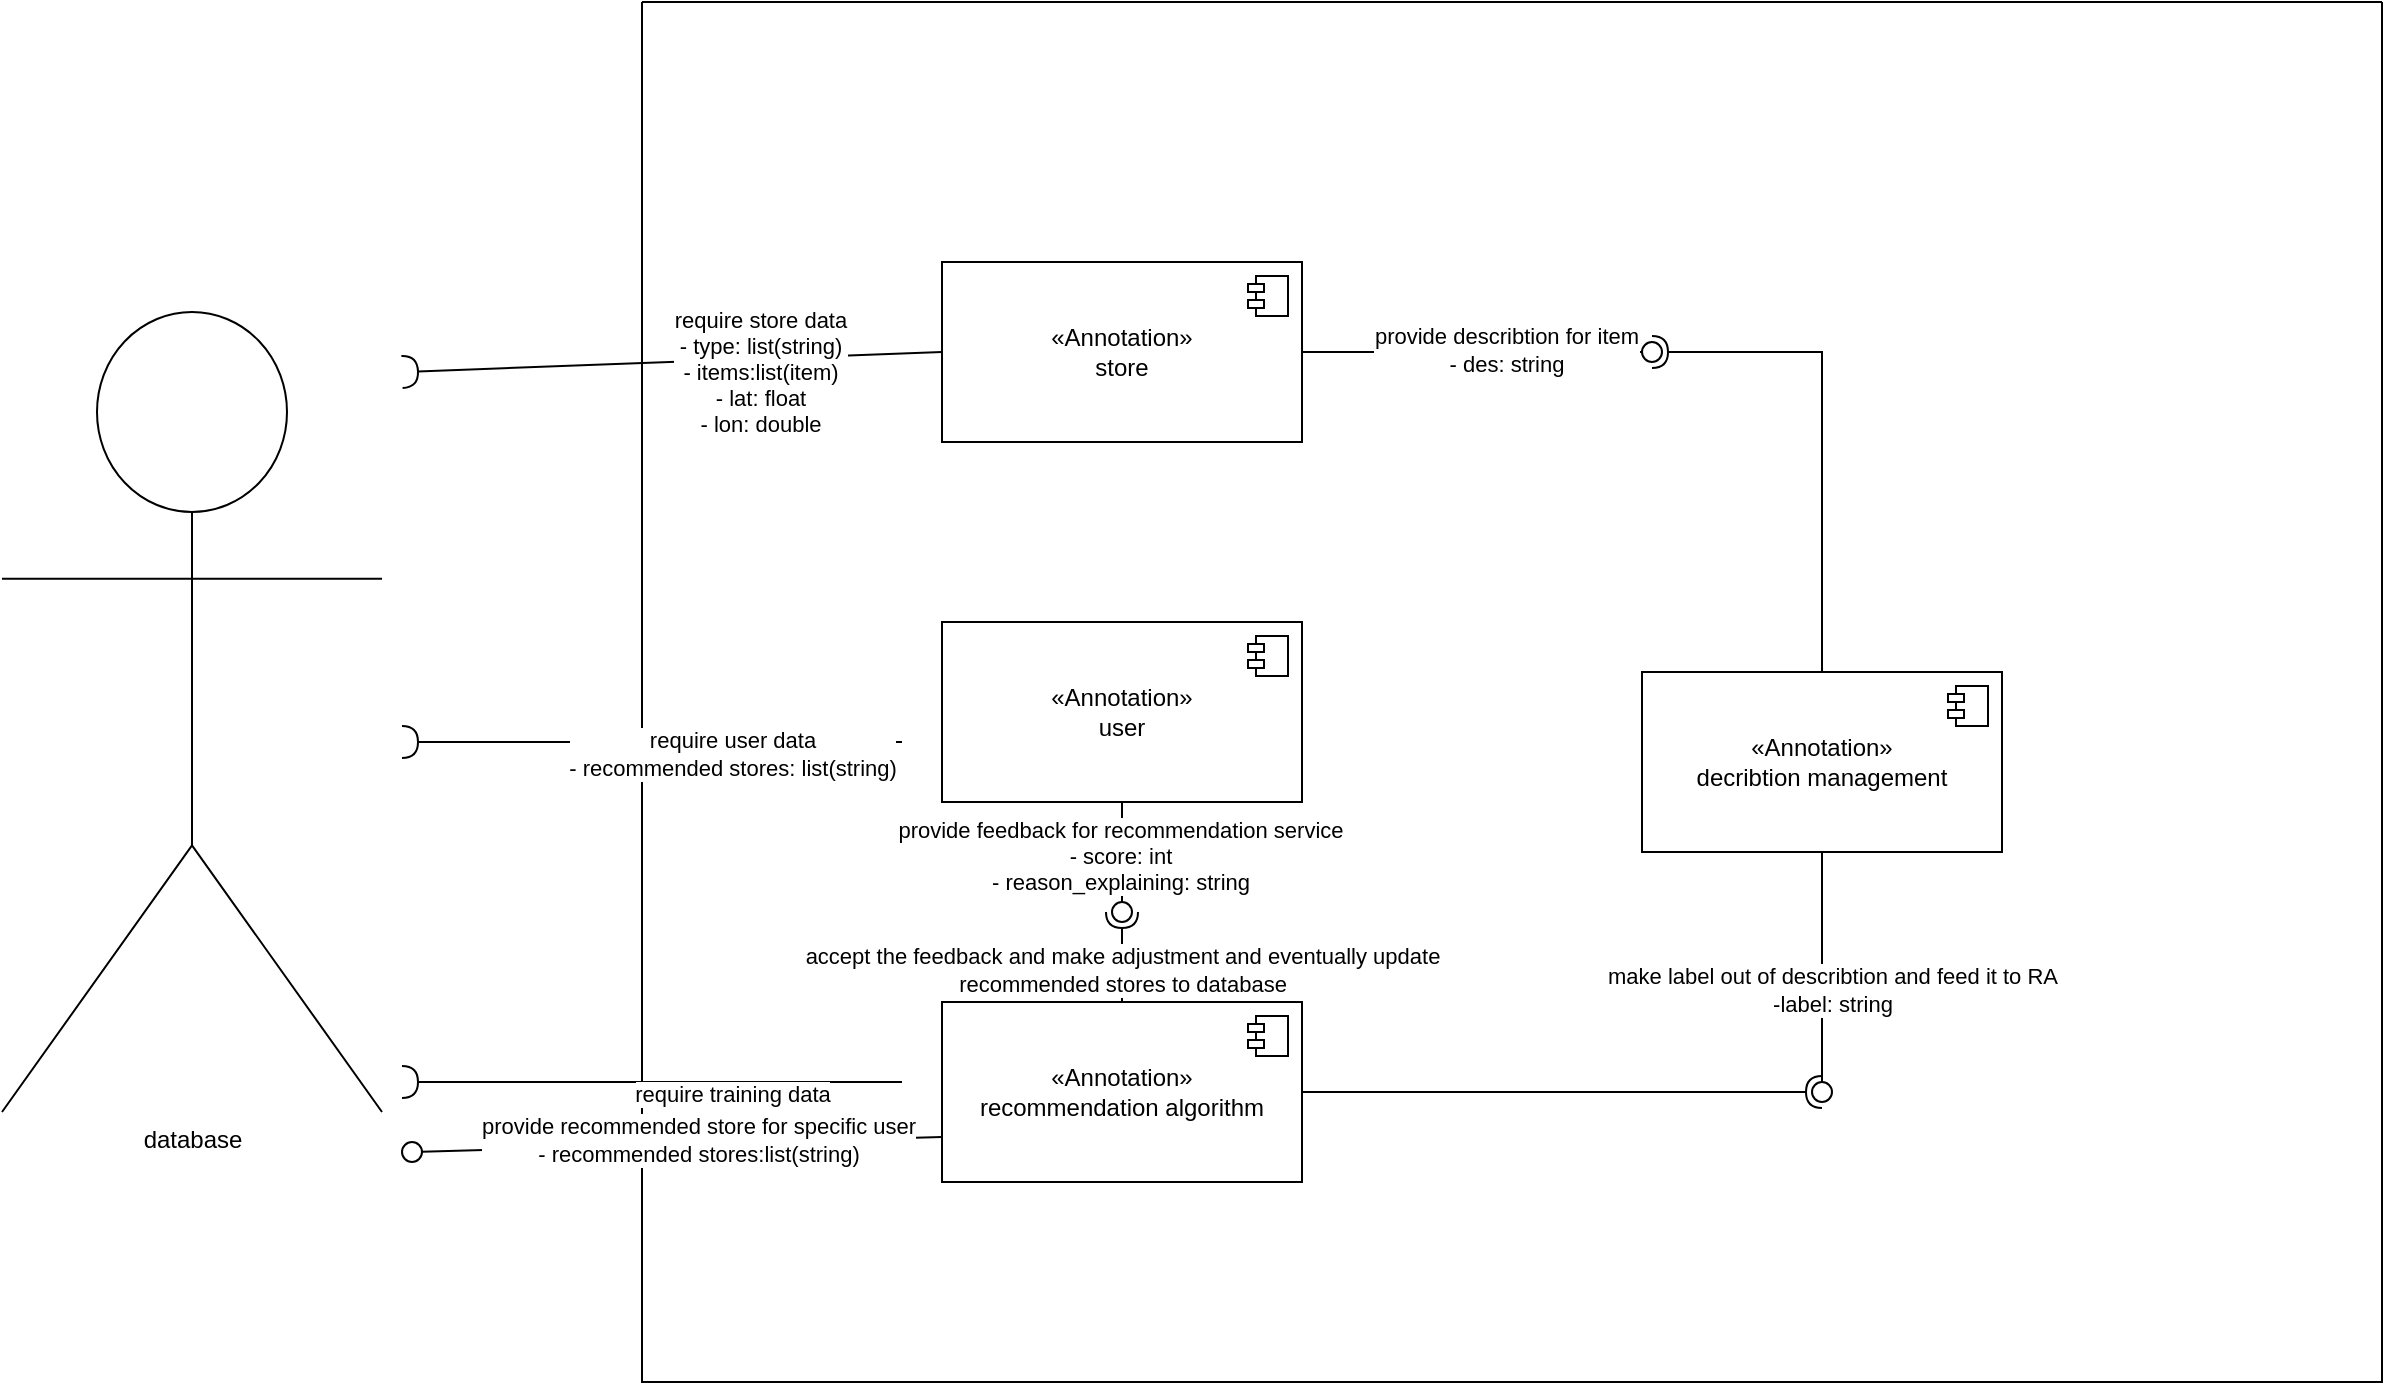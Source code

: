 <mxfile version="24.2.1" type="device">
  <diagram name="第 1 页" id="F1KODS0pq6HNoiXwKTtE">
    <mxGraphModel dx="1756" dy="1296" grid="1" gridSize="10" guides="1" tooltips="1" connect="1" arrows="1" fold="1" page="1" pageScale="1" pageWidth="827" pageHeight="1169" math="0" shadow="0">
      <root>
        <mxCell id="0" />
        <mxCell id="1" parent="0" />
        <mxCell id="udooO_hBYwpkD5lMmzFk-8" value="" style="swimlane;startSize=0;" vertex="1" parent="1">
          <mxGeometry x="370" y="380" width="870" height="690" as="geometry" />
        </mxCell>
        <mxCell id="udooO_hBYwpkD5lMmzFk-4" value="«Annotation»&lt;br&gt;store" style="html=1;dropTarget=0;whiteSpace=wrap;" vertex="1" parent="udooO_hBYwpkD5lMmzFk-8">
          <mxGeometry x="150" y="130" width="180" height="90" as="geometry" />
        </mxCell>
        <mxCell id="udooO_hBYwpkD5lMmzFk-5" value="" style="shape=module;jettyWidth=8;jettyHeight=4;" vertex="1" parent="udooO_hBYwpkD5lMmzFk-4">
          <mxGeometry x="1" width="20" height="20" relative="1" as="geometry">
            <mxPoint x="-27" y="7" as="offset" />
          </mxGeometry>
        </mxCell>
        <mxCell id="udooO_hBYwpkD5lMmzFk-6" value="«Annotation»&lt;br&gt;user" style="html=1;dropTarget=0;whiteSpace=wrap;" vertex="1" parent="udooO_hBYwpkD5lMmzFk-8">
          <mxGeometry x="150" y="310" width="180" height="90" as="geometry" />
        </mxCell>
        <mxCell id="udooO_hBYwpkD5lMmzFk-7" value="" style="shape=module;jettyWidth=8;jettyHeight=4;" vertex="1" parent="udooO_hBYwpkD5lMmzFk-6">
          <mxGeometry x="1" width="20" height="20" relative="1" as="geometry">
            <mxPoint x="-27" y="7" as="offset" />
          </mxGeometry>
        </mxCell>
        <mxCell id="udooO_hBYwpkD5lMmzFk-15" value="&lt;div&gt;«Annotation»&lt;br&gt;&lt;/div&gt;recommendation algorithm" style="html=1;dropTarget=0;whiteSpace=wrap;" vertex="1" parent="udooO_hBYwpkD5lMmzFk-8">
          <mxGeometry x="150" y="500" width="180" height="90" as="geometry" />
        </mxCell>
        <mxCell id="udooO_hBYwpkD5lMmzFk-16" value="" style="shape=module;jettyWidth=8;jettyHeight=4;" vertex="1" parent="udooO_hBYwpkD5lMmzFk-15">
          <mxGeometry x="1" width="20" height="20" relative="1" as="geometry">
            <mxPoint x="-27" y="7" as="offset" />
          </mxGeometry>
        </mxCell>
        <mxCell id="udooO_hBYwpkD5lMmzFk-24" value="" style="rounded=0;orthogonalLoop=1;jettySize=auto;html=1;endArrow=halfCircle;endFill=0;endSize=6;strokeWidth=1;sketch=0;exitX=0.5;exitY=0;exitDx=0;exitDy=0;" edge="1" target="udooO_hBYwpkD5lMmzFk-26" parent="udooO_hBYwpkD5lMmzFk-8" source="udooO_hBYwpkD5lMmzFk-15">
          <mxGeometry relative="1" as="geometry">
            <mxPoint x="280" y="455" as="sourcePoint" />
          </mxGeometry>
        </mxCell>
        <mxCell id="udooO_hBYwpkD5lMmzFk-32" value="accept the feedback and make adjustment and eventually update&lt;div&gt;recommended stores to database&lt;/div&gt;" style="edgeLabel;html=1;align=center;verticalAlign=middle;resizable=0;points=[];" vertex="1" connectable="0" parent="udooO_hBYwpkD5lMmzFk-24">
          <mxGeometry x="-0.285" relative="1" as="geometry">
            <mxPoint as="offset" />
          </mxGeometry>
        </mxCell>
        <mxCell id="udooO_hBYwpkD5lMmzFk-25" value="" style="rounded=0;orthogonalLoop=1;jettySize=auto;html=1;endArrow=oval;endFill=0;sketch=0;sourcePerimeterSpacing=0;targetPerimeterSpacing=0;endSize=10;exitX=0.5;exitY=1;exitDx=0;exitDy=0;" edge="1" target="udooO_hBYwpkD5lMmzFk-26" parent="udooO_hBYwpkD5lMmzFk-8" source="udooO_hBYwpkD5lMmzFk-6">
          <mxGeometry relative="1" as="geometry">
            <mxPoint x="240" y="455" as="sourcePoint" />
          </mxGeometry>
        </mxCell>
        <mxCell id="udooO_hBYwpkD5lMmzFk-27" value="provide feedback for recommendation service&lt;div&gt;- score: int&lt;/div&gt;&lt;div&gt;- reason_explaining: string&lt;/div&gt;" style="edgeLabel;html=1;align=center;verticalAlign=middle;resizable=0;points=[];" vertex="1" connectable="0" parent="udooO_hBYwpkD5lMmzFk-25">
          <mxGeometry x="-0.042" y="-1" relative="1" as="geometry">
            <mxPoint as="offset" />
          </mxGeometry>
        </mxCell>
        <mxCell id="udooO_hBYwpkD5lMmzFk-26" value="" style="ellipse;whiteSpace=wrap;html=1;align=center;aspect=fixed;fillColor=none;strokeColor=none;resizable=0;perimeter=centerPerimeter;rotatable=0;allowArrows=0;points=[];outlineConnect=1;" vertex="1" parent="udooO_hBYwpkD5lMmzFk-8">
          <mxGeometry x="235" y="450" width="10" height="10" as="geometry" />
        </mxCell>
        <mxCell id="udooO_hBYwpkD5lMmzFk-30" value="" style="ellipse;whiteSpace=wrap;html=1;align=center;aspect=fixed;fillColor=none;strokeColor=none;resizable=0;perimeter=centerPerimeter;rotatable=0;allowArrows=0;points=[];outlineConnect=1;" vertex="1" parent="udooO_hBYwpkD5lMmzFk-8">
          <mxGeometry x="445" y="375" width="10" height="10" as="geometry" />
        </mxCell>
        <mxCell id="udooO_hBYwpkD5lMmzFk-33" value="&lt;div&gt;«Annotation»&lt;br&gt;&lt;/div&gt;decribtion management" style="html=1;dropTarget=0;whiteSpace=wrap;" vertex="1" parent="udooO_hBYwpkD5lMmzFk-8">
          <mxGeometry x="500" y="335" width="180" height="90" as="geometry" />
        </mxCell>
        <mxCell id="udooO_hBYwpkD5lMmzFk-34" value="" style="shape=module;jettyWidth=8;jettyHeight=4;" vertex="1" parent="udooO_hBYwpkD5lMmzFk-33">
          <mxGeometry x="1" width="20" height="20" relative="1" as="geometry">
            <mxPoint x="-27" y="7" as="offset" />
          </mxGeometry>
        </mxCell>
        <mxCell id="udooO_hBYwpkD5lMmzFk-37" value="" style="rounded=0;orthogonalLoop=1;jettySize=auto;html=1;endArrow=halfCircle;endFill=0;endSize=6;strokeWidth=1;sketch=0;exitX=0.5;exitY=0;exitDx=0;exitDy=0;" edge="1" target="udooO_hBYwpkD5lMmzFk-39" parent="udooO_hBYwpkD5lMmzFk-8" source="udooO_hBYwpkD5lMmzFk-33">
          <mxGeometry relative="1" as="geometry">
            <mxPoint x="520" y="190" as="sourcePoint" />
            <Array as="points">
              <mxPoint x="590" y="175" />
            </Array>
          </mxGeometry>
        </mxCell>
        <mxCell id="udooO_hBYwpkD5lMmzFk-38" value="" style="rounded=0;orthogonalLoop=1;jettySize=auto;html=1;endArrow=oval;endFill=0;sketch=0;sourcePerimeterSpacing=0;targetPerimeterSpacing=0;endSize=10;exitX=1;exitY=0.5;exitDx=0;exitDy=0;entryX=0.875;entryY=-0.775;entryDx=0;entryDy=0;entryPerimeter=0;" edge="1" target="udooO_hBYwpkD5lMmzFk-39" parent="udooO_hBYwpkD5lMmzFk-8" source="udooO_hBYwpkD5lMmzFk-4">
          <mxGeometry relative="1" as="geometry">
            <mxPoint x="480" y="190" as="sourcePoint" />
            <Array as="points">
              <mxPoint x="420" y="175" />
            </Array>
          </mxGeometry>
        </mxCell>
        <mxCell id="udooO_hBYwpkD5lMmzFk-40" value="provide describtion for item&lt;div&gt;- des: string&lt;/div&gt;" style="edgeLabel;html=1;align=center;verticalAlign=middle;resizable=0;points=[];" vertex="1" connectable="0" parent="udooO_hBYwpkD5lMmzFk-38">
          <mxGeometry x="0.167" y="1" relative="1" as="geometry">
            <mxPoint as="offset" />
          </mxGeometry>
        </mxCell>
        <mxCell id="udooO_hBYwpkD5lMmzFk-39" value="" style="ellipse;whiteSpace=wrap;html=1;align=center;aspect=fixed;fillColor=none;strokeColor=none;resizable=0;perimeter=centerPerimeter;rotatable=0;allowArrows=0;points=[];outlineConnect=1;" vertex="1" parent="udooO_hBYwpkD5lMmzFk-8">
          <mxGeometry x="500" y="170" width="10" height="10" as="geometry" />
        </mxCell>
        <mxCell id="udooO_hBYwpkD5lMmzFk-41" value="" style="rounded=0;orthogonalLoop=1;jettySize=auto;html=1;endArrow=halfCircle;endFill=0;endSize=6;strokeWidth=1;sketch=0;" edge="1" target="udooO_hBYwpkD5lMmzFk-43" parent="udooO_hBYwpkD5lMmzFk-8" source="udooO_hBYwpkD5lMmzFk-15">
          <mxGeometry relative="1" as="geometry">
            <mxPoint x="610" y="535" as="sourcePoint" />
          </mxGeometry>
        </mxCell>
        <mxCell id="udooO_hBYwpkD5lMmzFk-42" value="" style="rounded=0;orthogonalLoop=1;jettySize=auto;html=1;endArrow=oval;endFill=0;sketch=0;sourcePerimeterSpacing=0;targetPerimeterSpacing=0;endSize=10;exitX=0.5;exitY=1;exitDx=0;exitDy=0;" edge="1" target="udooO_hBYwpkD5lMmzFk-43" parent="udooO_hBYwpkD5lMmzFk-8" source="udooO_hBYwpkD5lMmzFk-33">
          <mxGeometry relative="1" as="geometry">
            <mxPoint x="570" y="535" as="sourcePoint" />
          </mxGeometry>
        </mxCell>
        <mxCell id="udooO_hBYwpkD5lMmzFk-44" value="make label out of describtion and feed it to RA&lt;div&gt;-label: string&lt;/div&gt;" style="edgeLabel;html=1;align=center;verticalAlign=middle;resizable=0;points=[];" vertex="1" connectable="0" parent="udooO_hBYwpkD5lMmzFk-42">
          <mxGeometry x="0.142" y="5" relative="1" as="geometry">
            <mxPoint as="offset" />
          </mxGeometry>
        </mxCell>
        <mxCell id="udooO_hBYwpkD5lMmzFk-43" value="" style="ellipse;whiteSpace=wrap;html=1;align=center;aspect=fixed;fillColor=none;strokeColor=none;resizable=0;perimeter=centerPerimeter;rotatable=0;allowArrows=0;points=[];outlineConnect=1;" vertex="1" parent="udooO_hBYwpkD5lMmzFk-8">
          <mxGeometry x="585" y="540" width="10" height="10" as="geometry" />
        </mxCell>
        <mxCell id="udooO_hBYwpkD5lMmzFk-10" value="" style="rounded=0;orthogonalLoop=1;jettySize=auto;html=1;endArrow=halfCircle;endFill=0;endSize=6;strokeWidth=1;sketch=0;fontSize=12;curved=1;exitX=0;exitY=0.5;exitDx=0;exitDy=0;" edge="1" parent="1" source="udooO_hBYwpkD5lMmzFk-4">
          <mxGeometry relative="1" as="geometry">
            <mxPoint x="205" y="580" as="sourcePoint" />
            <mxPoint x="250" y="565" as="targetPoint" />
          </mxGeometry>
        </mxCell>
        <mxCell id="udooO_hBYwpkD5lMmzFk-12" value="require store data&lt;div&gt;- type: list(string)&lt;/div&gt;&lt;div&gt;- items:list(item)&lt;/div&gt;&lt;div&gt;- lat: float&lt;/div&gt;&lt;div&gt;- lon: double&lt;/div&gt;" style="edgeLabel;html=1;align=center;verticalAlign=middle;resizable=0;points=[];" vertex="1" connectable="0" parent="udooO_hBYwpkD5lMmzFk-10">
          <mxGeometry x="-0.319" y="6" relative="1" as="geometry">
            <mxPoint as="offset" />
          </mxGeometry>
        </mxCell>
        <mxCell id="udooO_hBYwpkD5lMmzFk-11" value="" style="ellipse;whiteSpace=wrap;html=1;align=center;aspect=fixed;fillColor=none;strokeColor=none;resizable=0;perimeter=centerPerimeter;rotatable=0;allowArrows=0;points=[];outlineConnect=1;" vertex="1" parent="1">
          <mxGeometry x="180" y="575" width="10" height="10" as="geometry" />
        </mxCell>
        <mxCell id="udooO_hBYwpkD5lMmzFk-13" value="" style="rounded=0;orthogonalLoop=1;jettySize=auto;html=1;endArrow=halfCircle;endFill=0;endSize=6;strokeWidth=1;sketch=0;fontSize=12;curved=1;exitX=0;exitY=0.5;exitDx=0;exitDy=0;" edge="1" parent="1">
          <mxGeometry relative="1" as="geometry">
            <mxPoint x="500" y="750" as="sourcePoint" />
            <mxPoint x="250" y="750" as="targetPoint" />
          </mxGeometry>
        </mxCell>
        <mxCell id="udooO_hBYwpkD5lMmzFk-14" value="require user data&lt;div&gt;- recommended stores: list(string)&lt;/div&gt;" style="edgeLabel;html=1;align=center;verticalAlign=middle;resizable=0;points=[];" vertex="1" connectable="0" parent="udooO_hBYwpkD5lMmzFk-13">
          <mxGeometry x="-0.319" y="6" relative="1" as="geometry">
            <mxPoint as="offset" />
          </mxGeometry>
        </mxCell>
        <mxCell id="udooO_hBYwpkD5lMmzFk-17" value="" style="rounded=0;orthogonalLoop=1;jettySize=auto;html=1;endArrow=halfCircle;endFill=0;endSize=6;strokeWidth=1;sketch=0;fontSize=12;curved=1;exitX=0;exitY=0.5;exitDx=0;exitDy=0;" edge="1" parent="1">
          <mxGeometry relative="1" as="geometry">
            <mxPoint x="500" y="920" as="sourcePoint" />
            <mxPoint x="250" y="920" as="targetPoint" />
          </mxGeometry>
        </mxCell>
        <mxCell id="udooO_hBYwpkD5lMmzFk-18" value="require training data" style="edgeLabel;html=1;align=center;verticalAlign=middle;resizable=0;points=[];" vertex="1" connectable="0" parent="udooO_hBYwpkD5lMmzFk-17">
          <mxGeometry x="-0.319" y="6" relative="1" as="geometry">
            <mxPoint as="offset" />
          </mxGeometry>
        </mxCell>
        <mxCell id="udooO_hBYwpkD5lMmzFk-20" value="" style="rounded=0;orthogonalLoop=1;jettySize=auto;html=1;endArrow=oval;endFill=0;sketch=0;sourcePerimeterSpacing=0;targetPerimeterSpacing=0;endSize=10;exitX=0;exitY=0.75;exitDx=0;exitDy=0;" edge="1" target="udooO_hBYwpkD5lMmzFk-21" parent="1" source="udooO_hBYwpkD5lMmzFk-15">
          <mxGeometry relative="1" as="geometry">
            <mxPoint x="120" y="895" as="sourcePoint" />
          </mxGeometry>
        </mxCell>
        <mxCell id="udooO_hBYwpkD5lMmzFk-22" value="provide recommended store for specific user&lt;div&gt;- recommended stores:list(string)&lt;/div&gt;" style="edgeLabel;html=1;align=center;verticalAlign=middle;resizable=0;points=[];" vertex="1" connectable="0" parent="udooO_hBYwpkD5lMmzFk-20">
          <mxGeometry x="-0.074" y="-2" relative="1" as="geometry">
            <mxPoint as="offset" />
          </mxGeometry>
        </mxCell>
        <mxCell id="udooO_hBYwpkD5lMmzFk-21" value="" style="ellipse;whiteSpace=wrap;html=1;align=center;aspect=fixed;fillColor=none;strokeColor=none;resizable=0;perimeter=centerPerimeter;rotatable=0;allowArrows=0;points=[];outlineConnect=1;" vertex="1" parent="1">
          <mxGeometry x="250" y="950" width="10" height="10" as="geometry" />
        </mxCell>
        <mxCell id="udooO_hBYwpkD5lMmzFk-23" value="database" style="shape=umlActor;verticalLabelPosition=bottom;verticalAlign=top;html=1;outlineConnect=0;" vertex="1" parent="1">
          <mxGeometry x="50" y="535" width="190" height="400" as="geometry" />
        </mxCell>
      </root>
    </mxGraphModel>
  </diagram>
</mxfile>
